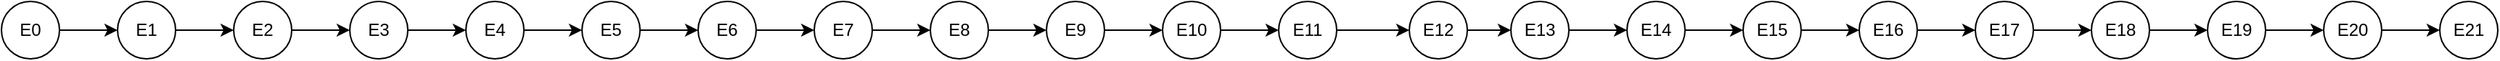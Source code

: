 <mxfile version="20.5.3" type="github">
  <diagram id="IYc-EeCkCWbLkypRfb7z" name="Page-1">
    <mxGraphModel dx="493" dy="885" grid="1" gridSize="10" guides="1" tooltips="1" connect="1" arrows="1" fold="1" page="1" pageScale="1" pageWidth="2339" pageHeight="3300" math="0" shadow="0">
      <root>
        <mxCell id="0" />
        <mxCell id="1" parent="0" />
        <mxCell id="dCmdMeFQFRfdLefA6usg-4" value="" style="edgeStyle=orthogonalEdgeStyle;rounded=0;orthogonalLoop=1;jettySize=auto;html=1;" edge="1" parent="1" source="dCmdMeFQFRfdLefA6usg-2" target="dCmdMeFQFRfdLefA6usg-3">
          <mxGeometry relative="1" as="geometry" />
        </mxCell>
        <mxCell id="dCmdMeFQFRfdLefA6usg-2" value="E0" style="ellipse;whiteSpace=wrap;html=1;aspect=fixed;" vertex="1" parent="1">
          <mxGeometry x="120" y="400" width="40" height="40" as="geometry" />
        </mxCell>
        <mxCell id="dCmdMeFQFRfdLefA6usg-6" value="" style="edgeStyle=orthogonalEdgeStyle;rounded=0;orthogonalLoop=1;jettySize=auto;html=1;" edge="1" parent="1" source="dCmdMeFQFRfdLefA6usg-3" target="dCmdMeFQFRfdLefA6usg-5">
          <mxGeometry relative="1" as="geometry" />
        </mxCell>
        <mxCell id="dCmdMeFQFRfdLefA6usg-3" value="E1" style="ellipse;whiteSpace=wrap;html=1;aspect=fixed;" vertex="1" parent="1">
          <mxGeometry x="200" y="400" width="40" height="40" as="geometry" />
        </mxCell>
        <mxCell id="dCmdMeFQFRfdLefA6usg-8" value="" style="edgeStyle=orthogonalEdgeStyle;rounded=0;orthogonalLoop=1;jettySize=auto;html=1;" edge="1" parent="1" source="dCmdMeFQFRfdLefA6usg-5" target="dCmdMeFQFRfdLefA6usg-7">
          <mxGeometry relative="1" as="geometry" />
        </mxCell>
        <mxCell id="dCmdMeFQFRfdLefA6usg-5" value="E2" style="ellipse;whiteSpace=wrap;html=1;aspect=fixed;" vertex="1" parent="1">
          <mxGeometry x="280" y="400" width="40" height="40" as="geometry" />
        </mxCell>
        <mxCell id="dCmdMeFQFRfdLefA6usg-10" value="" style="edgeStyle=orthogonalEdgeStyle;rounded=0;orthogonalLoop=1;jettySize=auto;html=1;" edge="1" parent="1" source="dCmdMeFQFRfdLefA6usg-7" target="dCmdMeFQFRfdLefA6usg-9">
          <mxGeometry relative="1" as="geometry" />
        </mxCell>
        <mxCell id="dCmdMeFQFRfdLefA6usg-7" value="E3" style="ellipse;whiteSpace=wrap;html=1;aspect=fixed;" vertex="1" parent="1">
          <mxGeometry x="360" y="400" width="40" height="40" as="geometry" />
        </mxCell>
        <mxCell id="dCmdMeFQFRfdLefA6usg-12" value="" style="edgeStyle=orthogonalEdgeStyle;rounded=0;orthogonalLoop=1;jettySize=auto;html=1;" edge="1" parent="1" source="dCmdMeFQFRfdLefA6usg-9" target="dCmdMeFQFRfdLefA6usg-11">
          <mxGeometry relative="1" as="geometry" />
        </mxCell>
        <mxCell id="dCmdMeFQFRfdLefA6usg-9" value="E4" style="ellipse;whiteSpace=wrap;html=1;aspect=fixed;" vertex="1" parent="1">
          <mxGeometry x="440" y="400" width="40" height="40" as="geometry" />
        </mxCell>
        <mxCell id="dCmdMeFQFRfdLefA6usg-14" value="" style="edgeStyle=orthogonalEdgeStyle;rounded=0;orthogonalLoop=1;jettySize=auto;html=1;" edge="1" parent="1" source="dCmdMeFQFRfdLefA6usg-11" target="dCmdMeFQFRfdLefA6usg-13">
          <mxGeometry relative="1" as="geometry" />
        </mxCell>
        <mxCell id="dCmdMeFQFRfdLefA6usg-11" value="E5" style="ellipse;whiteSpace=wrap;html=1;aspect=fixed;" vertex="1" parent="1">
          <mxGeometry x="520" y="400" width="40" height="40" as="geometry" />
        </mxCell>
        <mxCell id="dCmdMeFQFRfdLefA6usg-16" value="" style="edgeStyle=orthogonalEdgeStyle;rounded=0;orthogonalLoop=1;jettySize=auto;html=1;" edge="1" parent="1" source="dCmdMeFQFRfdLefA6usg-13" target="dCmdMeFQFRfdLefA6usg-15">
          <mxGeometry relative="1" as="geometry" />
        </mxCell>
        <mxCell id="dCmdMeFQFRfdLefA6usg-13" value="E6" style="ellipse;whiteSpace=wrap;html=1;aspect=fixed;" vertex="1" parent="1">
          <mxGeometry x="600" y="400" width="40" height="40" as="geometry" />
        </mxCell>
        <mxCell id="dCmdMeFQFRfdLefA6usg-18" value="" style="edgeStyle=orthogonalEdgeStyle;rounded=0;orthogonalLoop=1;jettySize=auto;html=1;" edge="1" parent="1" source="dCmdMeFQFRfdLefA6usg-15" target="dCmdMeFQFRfdLefA6usg-17">
          <mxGeometry relative="1" as="geometry" />
        </mxCell>
        <mxCell id="dCmdMeFQFRfdLefA6usg-15" value="E7" style="ellipse;whiteSpace=wrap;html=1;aspect=fixed;" vertex="1" parent="1">
          <mxGeometry x="680" y="400" width="40" height="40" as="geometry" />
        </mxCell>
        <mxCell id="dCmdMeFQFRfdLefA6usg-21" value="" style="edgeStyle=orthogonalEdgeStyle;rounded=0;orthogonalLoop=1;jettySize=auto;html=1;" edge="1" parent="1" source="dCmdMeFQFRfdLefA6usg-17" target="dCmdMeFQFRfdLefA6usg-20">
          <mxGeometry relative="1" as="geometry" />
        </mxCell>
        <mxCell id="dCmdMeFQFRfdLefA6usg-17" value="E8" style="ellipse;whiteSpace=wrap;html=1;aspect=fixed;" vertex="1" parent="1">
          <mxGeometry x="760" y="400" width="40" height="40" as="geometry" />
        </mxCell>
        <mxCell id="dCmdMeFQFRfdLefA6usg-23" value="" style="edgeStyle=orthogonalEdgeStyle;rounded=0;orthogonalLoop=1;jettySize=auto;html=1;" edge="1" parent="1" source="dCmdMeFQFRfdLefA6usg-20" target="dCmdMeFQFRfdLefA6usg-22">
          <mxGeometry relative="1" as="geometry" />
        </mxCell>
        <mxCell id="dCmdMeFQFRfdLefA6usg-20" value="E9" style="ellipse;whiteSpace=wrap;html=1;aspect=fixed;" vertex="1" parent="1">
          <mxGeometry x="840" y="400" width="40" height="40" as="geometry" />
        </mxCell>
        <mxCell id="dCmdMeFQFRfdLefA6usg-25" value="" style="edgeStyle=orthogonalEdgeStyle;rounded=0;orthogonalLoop=1;jettySize=auto;html=1;" edge="1" parent="1" source="dCmdMeFQFRfdLefA6usg-22" target="dCmdMeFQFRfdLefA6usg-24">
          <mxGeometry relative="1" as="geometry" />
        </mxCell>
        <mxCell id="dCmdMeFQFRfdLefA6usg-22" value="E10" style="ellipse;whiteSpace=wrap;html=1;aspect=fixed;" vertex="1" parent="1">
          <mxGeometry x="920" y="400" width="40" height="40" as="geometry" />
        </mxCell>
        <mxCell id="dCmdMeFQFRfdLefA6usg-28" value="" style="edgeStyle=orthogonalEdgeStyle;rounded=0;orthogonalLoop=1;jettySize=auto;html=1;" edge="1" parent="1" source="dCmdMeFQFRfdLefA6usg-24" target="dCmdMeFQFRfdLefA6usg-27">
          <mxGeometry relative="1" as="geometry" />
        </mxCell>
        <mxCell id="dCmdMeFQFRfdLefA6usg-24" value="E11" style="ellipse;whiteSpace=wrap;html=1;aspect=fixed;" vertex="1" parent="1">
          <mxGeometry x="1000" y="400" width="40" height="40" as="geometry" />
        </mxCell>
        <mxCell id="dCmdMeFQFRfdLefA6usg-30" value="" style="edgeStyle=orthogonalEdgeStyle;rounded=0;orthogonalLoop=1;jettySize=auto;html=1;" edge="1" parent="1" source="dCmdMeFQFRfdLefA6usg-27" target="dCmdMeFQFRfdLefA6usg-29">
          <mxGeometry relative="1" as="geometry" />
        </mxCell>
        <mxCell id="dCmdMeFQFRfdLefA6usg-27" value="E12" style="ellipse;whiteSpace=wrap;html=1;aspect=fixed;" vertex="1" parent="1">
          <mxGeometry x="1090" y="400" width="40" height="40" as="geometry" />
        </mxCell>
        <mxCell id="dCmdMeFQFRfdLefA6usg-32" value="" style="edgeStyle=orthogonalEdgeStyle;rounded=0;orthogonalLoop=1;jettySize=auto;html=1;" edge="1" parent="1" source="dCmdMeFQFRfdLefA6usg-29" target="dCmdMeFQFRfdLefA6usg-31">
          <mxGeometry relative="1" as="geometry" />
        </mxCell>
        <mxCell id="dCmdMeFQFRfdLefA6usg-29" value="E13" style="ellipse;whiteSpace=wrap;html=1;aspect=fixed;" vertex="1" parent="1">
          <mxGeometry x="1160" y="400" width="40" height="40" as="geometry" />
        </mxCell>
        <mxCell id="dCmdMeFQFRfdLefA6usg-34" value="" style="edgeStyle=orthogonalEdgeStyle;rounded=0;orthogonalLoop=1;jettySize=auto;html=1;" edge="1" parent="1" source="dCmdMeFQFRfdLefA6usg-31" target="dCmdMeFQFRfdLefA6usg-33">
          <mxGeometry relative="1" as="geometry" />
        </mxCell>
        <mxCell id="dCmdMeFQFRfdLefA6usg-31" value="E14" style="ellipse;whiteSpace=wrap;html=1;aspect=fixed;" vertex="1" parent="1">
          <mxGeometry x="1240" y="400" width="40" height="40" as="geometry" />
        </mxCell>
        <mxCell id="dCmdMeFQFRfdLefA6usg-36" value="" style="edgeStyle=orthogonalEdgeStyle;rounded=0;orthogonalLoop=1;jettySize=auto;html=1;" edge="1" parent="1" source="dCmdMeFQFRfdLefA6usg-33" target="dCmdMeFQFRfdLefA6usg-35">
          <mxGeometry relative="1" as="geometry" />
        </mxCell>
        <mxCell id="dCmdMeFQFRfdLefA6usg-33" value="E15" style="ellipse;whiteSpace=wrap;html=1;aspect=fixed;" vertex="1" parent="1">
          <mxGeometry x="1320" y="400" width="40" height="40" as="geometry" />
        </mxCell>
        <mxCell id="dCmdMeFQFRfdLefA6usg-38" value="" style="edgeStyle=orthogonalEdgeStyle;rounded=0;orthogonalLoop=1;jettySize=auto;html=1;" edge="1" parent="1" source="dCmdMeFQFRfdLefA6usg-35" target="dCmdMeFQFRfdLefA6usg-37">
          <mxGeometry relative="1" as="geometry" />
        </mxCell>
        <mxCell id="dCmdMeFQFRfdLefA6usg-35" value="E16" style="ellipse;whiteSpace=wrap;html=1;aspect=fixed;" vertex="1" parent="1">
          <mxGeometry x="1400" y="400" width="40" height="40" as="geometry" />
        </mxCell>
        <mxCell id="dCmdMeFQFRfdLefA6usg-40" value="" style="edgeStyle=orthogonalEdgeStyle;rounded=0;orthogonalLoop=1;jettySize=auto;html=1;" edge="1" parent="1" source="dCmdMeFQFRfdLefA6usg-37" target="dCmdMeFQFRfdLefA6usg-39">
          <mxGeometry relative="1" as="geometry" />
        </mxCell>
        <mxCell id="dCmdMeFQFRfdLefA6usg-37" value="E17" style="ellipse;whiteSpace=wrap;html=1;aspect=fixed;" vertex="1" parent="1">
          <mxGeometry x="1480" y="400" width="40" height="40" as="geometry" />
        </mxCell>
        <mxCell id="dCmdMeFQFRfdLefA6usg-42" value="" style="edgeStyle=orthogonalEdgeStyle;rounded=0;orthogonalLoop=1;jettySize=auto;html=1;" edge="1" parent="1" source="dCmdMeFQFRfdLefA6usg-39" target="dCmdMeFQFRfdLefA6usg-41">
          <mxGeometry relative="1" as="geometry" />
        </mxCell>
        <mxCell id="dCmdMeFQFRfdLefA6usg-39" value="E18" style="ellipse;whiteSpace=wrap;html=1;aspect=fixed;" vertex="1" parent="1">
          <mxGeometry x="1560" y="400" width="40" height="40" as="geometry" />
        </mxCell>
        <mxCell id="dCmdMeFQFRfdLefA6usg-44" value="" style="edgeStyle=orthogonalEdgeStyle;rounded=0;orthogonalLoop=1;jettySize=auto;html=1;" edge="1" parent="1" source="dCmdMeFQFRfdLefA6usg-41" target="dCmdMeFQFRfdLefA6usg-43">
          <mxGeometry relative="1" as="geometry" />
        </mxCell>
        <mxCell id="dCmdMeFQFRfdLefA6usg-41" value="E19" style="ellipse;whiteSpace=wrap;html=1;aspect=fixed;" vertex="1" parent="1">
          <mxGeometry x="1640" y="400" width="40" height="40" as="geometry" />
        </mxCell>
        <mxCell id="dCmdMeFQFRfdLefA6usg-46" value="" style="edgeStyle=orthogonalEdgeStyle;rounded=0;orthogonalLoop=1;jettySize=auto;html=1;" edge="1" parent="1" source="dCmdMeFQFRfdLefA6usg-43" target="dCmdMeFQFRfdLefA6usg-45">
          <mxGeometry relative="1" as="geometry" />
        </mxCell>
        <mxCell id="dCmdMeFQFRfdLefA6usg-43" value="E20" style="ellipse;whiteSpace=wrap;html=1;aspect=fixed;" vertex="1" parent="1">
          <mxGeometry x="1720" y="400" width="40" height="40" as="geometry" />
        </mxCell>
        <mxCell id="dCmdMeFQFRfdLefA6usg-45" value="E21" style="ellipse;whiteSpace=wrap;html=1;aspect=fixed;" vertex="1" parent="1">
          <mxGeometry x="1800" y="400" width="40" height="40" as="geometry" />
        </mxCell>
      </root>
    </mxGraphModel>
  </diagram>
</mxfile>
